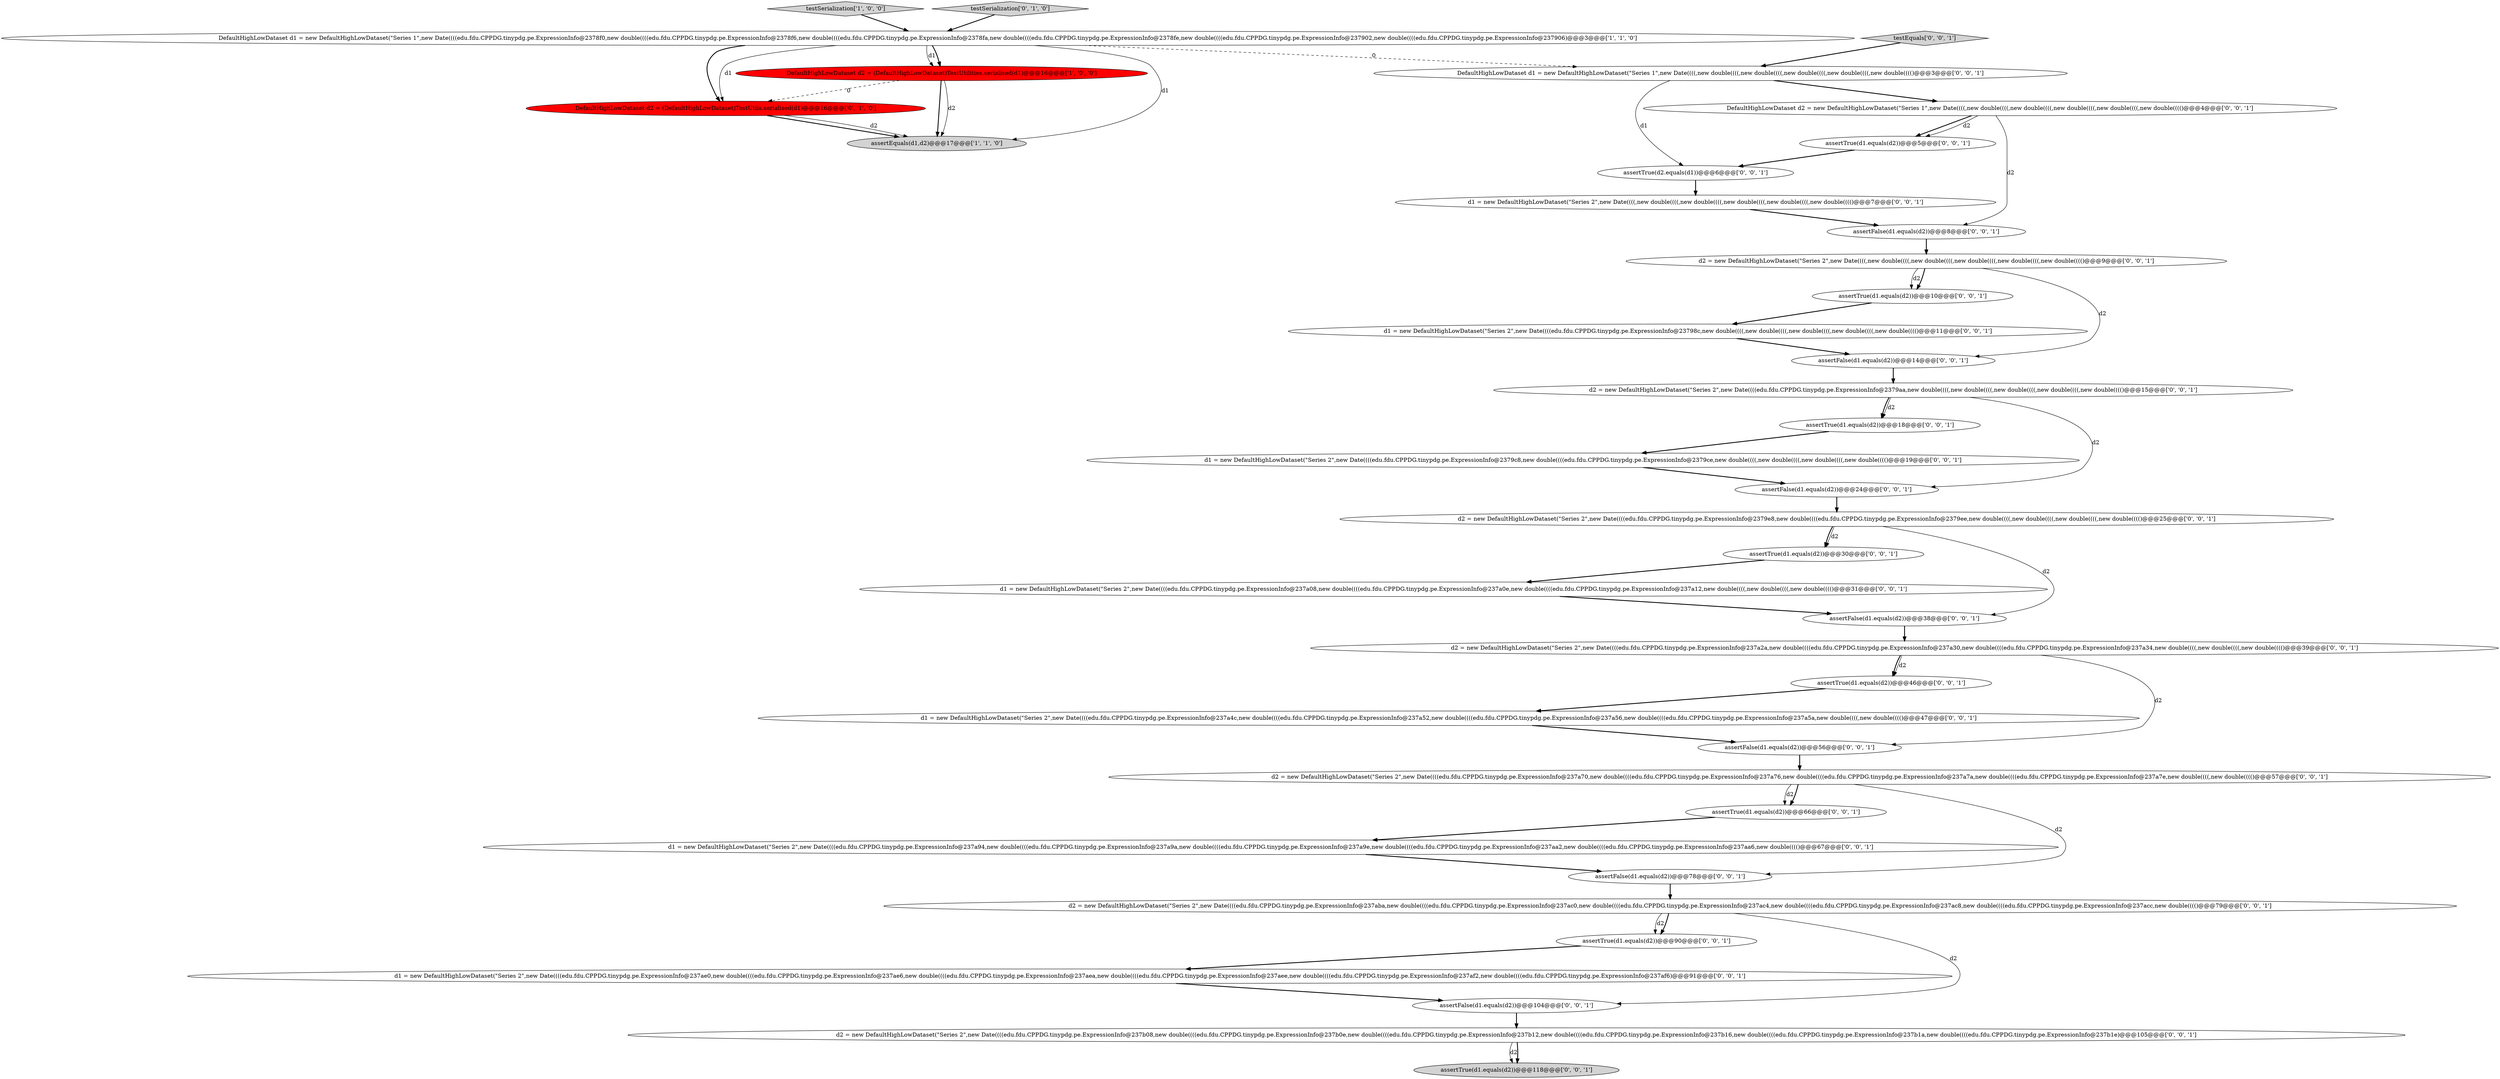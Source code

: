 digraph {
35 [style = filled, label = "d2 = new DefaultHighLowDataset(\"Series 2\",new Date((((,new double((((,new double((((,new double((((,new double((((,new double(((()@@@9@@@['0', '0', '1']", fillcolor = white, shape = ellipse image = "AAA0AAABBB3BBB"];
19 [style = filled, label = "assertTrue(d1.equals(d2))@@@30@@@['0', '0', '1']", fillcolor = white, shape = ellipse image = "AAA0AAABBB3BBB"];
25 [style = filled, label = "d2 = new DefaultHighLowDataset(\"Series 2\",new Date((((edu.fdu.CPPDG.tinypdg.pe.ExpressionInfo@237a70,new double((((edu.fdu.CPPDG.tinypdg.pe.ExpressionInfo@237a76,new double((((edu.fdu.CPPDG.tinypdg.pe.ExpressionInfo@237a7a,new double((((edu.fdu.CPPDG.tinypdg.pe.ExpressionInfo@237a7e,new double((((,new double(((()@@@57@@@['0', '0', '1']", fillcolor = white, shape = ellipse image = "AAA0AAABBB3BBB"];
0 [style = filled, label = "testSerialization['1', '0', '0']", fillcolor = lightgray, shape = diamond image = "AAA0AAABBB1BBB"];
12 [style = filled, label = "d1 = new DefaultHighLowDataset(\"Series 2\",new Date((((edu.fdu.CPPDG.tinypdg.pe.ExpressionInfo@2379c8,new double((((edu.fdu.CPPDG.tinypdg.pe.ExpressionInfo@2379ce,new double((((,new double((((,new double((((,new double(((()@@@19@@@['0', '0', '1']", fillcolor = white, shape = ellipse image = "AAA0AAABBB3BBB"];
5 [style = filled, label = "testSerialization['0', '1', '0']", fillcolor = lightgray, shape = diamond image = "AAA0AAABBB2BBB"];
24 [style = filled, label = "assertTrue(d1.equals(d2))@@@18@@@['0', '0', '1']", fillcolor = white, shape = ellipse image = "AAA0AAABBB3BBB"];
1 [style = filled, label = "DefaultHighLowDataset d1 = new DefaultHighLowDataset(\"Series 1\",new Date((((edu.fdu.CPPDG.tinypdg.pe.ExpressionInfo@2378f0,new double((((edu.fdu.CPPDG.tinypdg.pe.ExpressionInfo@2378f6,new double((((edu.fdu.CPPDG.tinypdg.pe.ExpressionInfo@2378fa,new double((((edu.fdu.CPPDG.tinypdg.pe.ExpressionInfo@2378fe,new double((((edu.fdu.CPPDG.tinypdg.pe.ExpressionInfo@237902,new double((((edu.fdu.CPPDG.tinypdg.pe.ExpressionInfo@237906)@@@3@@@['1', '1', '0']", fillcolor = white, shape = ellipse image = "AAA0AAABBB1BBB"];
14 [style = filled, label = "d1 = new DefaultHighLowDataset(\"Series 2\",new Date((((edu.fdu.CPPDG.tinypdg.pe.ExpressionInfo@23798c,new double((((,new double((((,new double((((,new double((((,new double(((()@@@11@@@['0', '0', '1']", fillcolor = white, shape = ellipse image = "AAA0AAABBB3BBB"];
27 [style = filled, label = "d1 = new DefaultHighLowDataset(\"Series 2\",new Date((((edu.fdu.CPPDG.tinypdg.pe.ExpressionInfo@237a94,new double((((edu.fdu.CPPDG.tinypdg.pe.ExpressionInfo@237a9a,new double((((edu.fdu.CPPDG.tinypdg.pe.ExpressionInfo@237a9e,new double((((edu.fdu.CPPDG.tinypdg.pe.ExpressionInfo@237aa2,new double((((edu.fdu.CPPDG.tinypdg.pe.ExpressionInfo@237aa6,new double(((()@@@67@@@['0', '0', '1']", fillcolor = white, shape = ellipse image = "AAA0AAABBB3BBB"];
21 [style = filled, label = "d2 = new DefaultHighLowDataset(\"Series 2\",new Date((((edu.fdu.CPPDG.tinypdg.pe.ExpressionInfo@2379e8,new double((((edu.fdu.CPPDG.tinypdg.pe.ExpressionInfo@2379ee,new double((((,new double((((,new double((((,new double(((()@@@25@@@['0', '0', '1']", fillcolor = white, shape = ellipse image = "AAA0AAABBB3BBB"];
29 [style = filled, label = "d2 = new DefaultHighLowDataset(\"Series 2\",new Date((((edu.fdu.CPPDG.tinypdg.pe.ExpressionInfo@237b08,new double((((edu.fdu.CPPDG.tinypdg.pe.ExpressionInfo@237b0e,new double((((edu.fdu.CPPDG.tinypdg.pe.ExpressionInfo@237b12,new double((((edu.fdu.CPPDG.tinypdg.pe.ExpressionInfo@237b16,new double((((edu.fdu.CPPDG.tinypdg.pe.ExpressionInfo@237b1a,new double((((edu.fdu.CPPDG.tinypdg.pe.ExpressionInfo@237b1e)@@@105@@@['0', '0', '1']", fillcolor = white, shape = ellipse image = "AAA0AAABBB3BBB"];
17 [style = filled, label = "assertTrue(d1.equals(d2))@@@90@@@['0', '0', '1']", fillcolor = white, shape = ellipse image = "AAA0AAABBB3BBB"];
18 [style = filled, label = "d1 = new DefaultHighLowDataset(\"Series 2\",new Date((((,new double((((,new double((((,new double((((,new double((((,new double(((()@@@7@@@['0', '0', '1']", fillcolor = white, shape = ellipse image = "AAA0AAABBB3BBB"];
4 [style = filled, label = "DefaultHighLowDataset d2 = (DefaultHighLowDataset)TestUtils.serialised(d1)@@@16@@@['0', '1', '0']", fillcolor = red, shape = ellipse image = "AAA1AAABBB2BBB"];
2 [style = filled, label = "DefaultHighLowDataset d2 = (DefaultHighLowDataset)TestUtilities.serialised(d1)@@@16@@@['1', '0', '0']", fillcolor = red, shape = ellipse image = "AAA1AAABBB1BBB"];
11 [style = filled, label = "assertTrue(d1.equals(d2))@@@118@@@['0', '0', '1']", fillcolor = lightgray, shape = ellipse image = "AAA0AAABBB3BBB"];
20 [style = filled, label = "d1 = new DefaultHighLowDataset(\"Series 2\",new Date((((edu.fdu.CPPDG.tinypdg.pe.ExpressionInfo@237ae0,new double((((edu.fdu.CPPDG.tinypdg.pe.ExpressionInfo@237ae6,new double((((edu.fdu.CPPDG.tinypdg.pe.ExpressionInfo@237aea,new double((((edu.fdu.CPPDG.tinypdg.pe.ExpressionInfo@237aee,new double((((edu.fdu.CPPDG.tinypdg.pe.ExpressionInfo@237af2,new double((((edu.fdu.CPPDG.tinypdg.pe.ExpressionInfo@237af6)@@@91@@@['0', '0', '1']", fillcolor = white, shape = ellipse image = "AAA0AAABBB3BBB"];
31 [style = filled, label = "assertTrue(d1.equals(d2))@@@46@@@['0', '0', '1']", fillcolor = white, shape = ellipse image = "AAA0AAABBB3BBB"];
28 [style = filled, label = "assertTrue(d1.equals(d2))@@@5@@@['0', '0', '1']", fillcolor = white, shape = ellipse image = "AAA0AAABBB3BBB"];
3 [style = filled, label = "assertEquals(d1,d2)@@@17@@@['1', '1', '0']", fillcolor = lightgray, shape = ellipse image = "AAA0AAABBB1BBB"];
37 [style = filled, label = "assertFalse(d1.equals(d2))@@@104@@@['0', '0', '1']", fillcolor = white, shape = ellipse image = "AAA0AAABBB3BBB"];
16 [style = filled, label = "assertFalse(d1.equals(d2))@@@8@@@['0', '0', '1']", fillcolor = white, shape = ellipse image = "AAA0AAABBB3BBB"];
26 [style = filled, label = "assertFalse(d1.equals(d2))@@@24@@@['0', '0', '1']", fillcolor = white, shape = ellipse image = "AAA0AAABBB3BBB"];
9 [style = filled, label = "assertTrue(d1.equals(d2))@@@66@@@['0', '0', '1']", fillcolor = white, shape = ellipse image = "AAA0AAABBB3BBB"];
30 [style = filled, label = "assertTrue(d1.equals(d2))@@@10@@@['0', '0', '1']", fillcolor = white, shape = ellipse image = "AAA0AAABBB3BBB"];
36 [style = filled, label = "d1 = new DefaultHighLowDataset(\"Series 2\",new Date((((edu.fdu.CPPDG.tinypdg.pe.ExpressionInfo@237a08,new double((((edu.fdu.CPPDG.tinypdg.pe.ExpressionInfo@237a0e,new double((((edu.fdu.CPPDG.tinypdg.pe.ExpressionInfo@237a12,new double((((,new double((((,new double(((()@@@31@@@['0', '0', '1']", fillcolor = white, shape = ellipse image = "AAA0AAABBB3BBB"];
23 [style = filled, label = "d2 = new DefaultHighLowDataset(\"Series 2\",new Date((((edu.fdu.CPPDG.tinypdg.pe.ExpressionInfo@237a2a,new double((((edu.fdu.CPPDG.tinypdg.pe.ExpressionInfo@237a30,new double((((edu.fdu.CPPDG.tinypdg.pe.ExpressionInfo@237a34,new double((((,new double((((,new double(((()@@@39@@@['0', '0', '1']", fillcolor = white, shape = ellipse image = "AAA0AAABBB3BBB"];
13 [style = filled, label = "d1 = new DefaultHighLowDataset(\"Series 2\",new Date((((edu.fdu.CPPDG.tinypdg.pe.ExpressionInfo@237a4c,new double((((edu.fdu.CPPDG.tinypdg.pe.ExpressionInfo@237a52,new double((((edu.fdu.CPPDG.tinypdg.pe.ExpressionInfo@237a56,new double((((edu.fdu.CPPDG.tinypdg.pe.ExpressionInfo@237a5a,new double((((,new double(((()@@@47@@@['0', '0', '1']", fillcolor = white, shape = ellipse image = "AAA0AAABBB3BBB"];
33 [style = filled, label = "DefaultHighLowDataset d1 = new DefaultHighLowDataset(\"Series 1\",new Date((((,new double((((,new double((((,new double((((,new double((((,new double(((()@@@3@@@['0', '0', '1']", fillcolor = white, shape = ellipse image = "AAA0AAABBB3BBB"];
10 [style = filled, label = "assertFalse(d1.equals(d2))@@@78@@@['0', '0', '1']", fillcolor = white, shape = ellipse image = "AAA0AAABBB3BBB"];
6 [style = filled, label = "assertFalse(d1.equals(d2))@@@38@@@['0', '0', '1']", fillcolor = white, shape = ellipse image = "AAA0AAABBB3BBB"];
32 [style = filled, label = "assertFalse(d1.equals(d2))@@@56@@@['0', '0', '1']", fillcolor = white, shape = ellipse image = "AAA0AAABBB3BBB"];
38 [style = filled, label = "d2 = new DefaultHighLowDataset(\"Series 2\",new Date((((edu.fdu.CPPDG.tinypdg.pe.ExpressionInfo@2379aa,new double((((,new double((((,new double((((,new double((((,new double(((()@@@15@@@['0', '0', '1']", fillcolor = white, shape = ellipse image = "AAA0AAABBB3BBB"];
15 [style = filled, label = "assertTrue(d2.equals(d1))@@@6@@@['0', '0', '1']", fillcolor = white, shape = ellipse image = "AAA0AAABBB3BBB"];
8 [style = filled, label = "testEquals['0', '0', '1']", fillcolor = lightgray, shape = diamond image = "AAA0AAABBB3BBB"];
7 [style = filled, label = "assertFalse(d1.equals(d2))@@@14@@@['0', '0', '1']", fillcolor = white, shape = ellipse image = "AAA0AAABBB3BBB"];
34 [style = filled, label = "DefaultHighLowDataset d2 = new DefaultHighLowDataset(\"Series 1\",new Date((((,new double((((,new double((((,new double((((,new double((((,new double(((()@@@4@@@['0', '0', '1']", fillcolor = white, shape = ellipse image = "AAA0AAABBB3BBB"];
22 [style = filled, label = "d2 = new DefaultHighLowDataset(\"Series 2\",new Date((((edu.fdu.CPPDG.tinypdg.pe.ExpressionInfo@237aba,new double((((edu.fdu.CPPDG.tinypdg.pe.ExpressionInfo@237ac0,new double((((edu.fdu.CPPDG.tinypdg.pe.ExpressionInfo@237ac4,new double((((edu.fdu.CPPDG.tinypdg.pe.ExpressionInfo@237ac8,new double((((edu.fdu.CPPDG.tinypdg.pe.ExpressionInfo@237acc,new double(((()@@@79@@@['0', '0', '1']", fillcolor = white, shape = ellipse image = "AAA0AAABBB3BBB"];
36->6 [style = bold, label=""];
23->31 [style = bold, label=""];
10->22 [style = bold, label=""];
22->37 [style = solid, label="d2"];
4->3 [style = bold, label=""];
1->4 [style = bold, label=""];
24->12 [style = bold, label=""];
8->33 [style = bold, label=""];
1->33 [style = dashed, label="0"];
25->9 [style = solid, label="d2"];
28->15 [style = bold, label=""];
13->32 [style = bold, label=""];
21->19 [style = bold, label=""];
38->24 [style = bold, label=""];
1->3 [style = solid, label="d1"];
6->23 [style = bold, label=""];
21->6 [style = solid, label="d2"];
31->13 [style = bold, label=""];
2->3 [style = bold, label=""];
25->9 [style = bold, label=""];
37->29 [style = bold, label=""];
19->36 [style = bold, label=""];
12->26 [style = bold, label=""];
29->11 [style = solid, label="d2"];
21->19 [style = solid, label="d2"];
15->18 [style = bold, label=""];
35->30 [style = solid, label="d2"];
14->7 [style = bold, label=""];
26->21 [style = bold, label=""];
35->7 [style = solid, label="d2"];
9->27 [style = bold, label=""];
34->28 [style = bold, label=""];
38->24 [style = solid, label="d2"];
38->26 [style = solid, label="d2"];
5->1 [style = bold, label=""];
7->38 [style = bold, label=""];
2->3 [style = solid, label="d2"];
1->2 [style = solid, label="d1"];
23->31 [style = solid, label="d2"];
22->17 [style = solid, label="d2"];
1->4 [style = solid, label="d1"];
0->1 [style = bold, label=""];
27->10 [style = bold, label=""];
32->25 [style = bold, label=""];
20->37 [style = bold, label=""];
34->16 [style = solid, label="d2"];
23->32 [style = solid, label="d2"];
30->14 [style = bold, label=""];
22->17 [style = bold, label=""];
4->3 [style = solid, label="d2"];
25->10 [style = solid, label="d2"];
17->20 [style = bold, label=""];
1->2 [style = bold, label=""];
33->15 [style = solid, label="d1"];
16->35 [style = bold, label=""];
35->30 [style = bold, label=""];
33->34 [style = bold, label=""];
29->11 [style = bold, label=""];
2->4 [style = dashed, label="0"];
34->28 [style = solid, label="d2"];
18->16 [style = bold, label=""];
}
